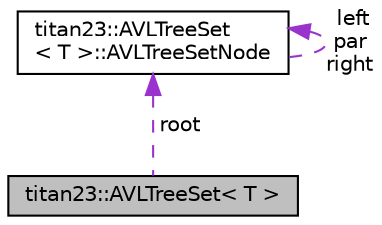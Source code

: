 digraph "titan23::AVLTreeSet&lt; T &gt;"
{
 // LATEX_PDF_SIZE
  edge [fontname="Helvetica",fontsize="10",labelfontname="Helvetica",labelfontsize="10"];
  node [fontname="Helvetica",fontsize="10",shape=record];
  Node1 [label="titan23::AVLTreeSet\< T \>",height=0.2,width=0.4,color="black", fillcolor="grey75", style="filled", fontcolor="black",tooltip=" "];
  Node2 -> Node1 [dir="back",color="darkorchid3",fontsize="10",style="dashed",label=" root" ,fontname="Helvetica"];
  Node2 [label="titan23::AVLTreeSet\l\< T \>::AVLTreeSetNode",height=0.2,width=0.4,color="black", fillcolor="white", style="filled",URL="$classtitan23_1_1AVLTreeSet_1_1AVLTreeSetNode.html",tooltip=" "];
  Node2 -> Node2 [dir="back",color="darkorchid3",fontsize="10",style="dashed",label=" left\npar\nright" ,fontname="Helvetica"];
}
